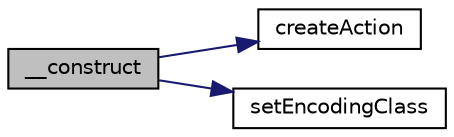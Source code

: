 digraph "__construct"
{
  edge [fontname="Helvetica",fontsize="10",labelfontname="Helvetica",labelfontsize="10"];
  node [fontname="Helvetica",fontsize="10",shape=record];
  rankdir="LR";
  Node1 [label="__construct",height=0.2,width=0.4,color="black", fillcolor="grey75", style="filled" fontcolor="black"];
  Node1 -> Node2 [color="midnightblue",fontsize="10",style="solid",fontname="Helvetica"];
  Node2 [label="createAction",height=0.2,width=0.4,color="black", fillcolor="white", style="filled",URL="$class_simple_form.html#a12761af8d17d16a288a7530fe76e720f"];
  Node1 -> Node3 [color="midnightblue",fontsize="10",style="solid",fontname="Helvetica"];
  Node3 [label="setEncodingClass",height=0.2,width=0.4,color="black", fillcolor="white", style="filled",URL="$class_simple_form.html#a201adf577c0e14c41522695457eae447"];
}
